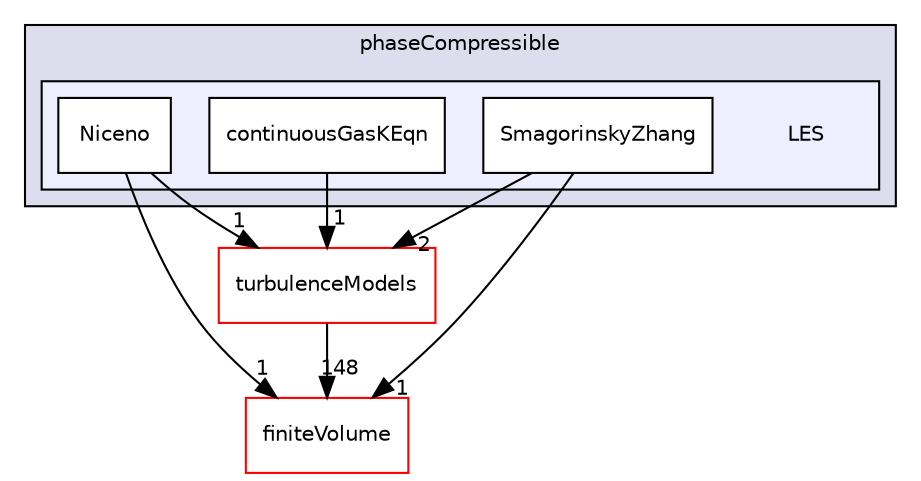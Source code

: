 digraph "src/TurbulenceModels/phaseCompressible/LES" {
  bgcolor=transparent;
  compound=true
  node [ fontsize="10", fontname="Helvetica"];
  edge [ labelfontsize="10", labelfontname="Helvetica"];
  subgraph clusterdir_06975867f0e133b91c856f19c06af5a0 {
    graph [ bgcolor="#ddddee", pencolor="black", label="phaseCompressible" fontname="Helvetica", fontsize="10", URL="dir_06975867f0e133b91c856f19c06af5a0.html"]
  subgraph clusterdir_488cfc10b068d61dafd70f33fb089535 {
    graph [ bgcolor="#eeeeff", pencolor="black", label="" URL="dir_488cfc10b068d61dafd70f33fb089535.html"];
    dir_488cfc10b068d61dafd70f33fb089535 [shape=plaintext label="LES"];
    dir_60c3b15ed8e3743a17d64f1ff0f63438 [shape=box label="continuousGasKEqn" color="black" fillcolor="white" style="filled" URL="dir_60c3b15ed8e3743a17d64f1ff0f63438.html"];
    dir_3246c7dd2ae022c36ebcf2e07305c569 [shape=box label="Niceno" color="black" fillcolor="white" style="filled" URL="dir_3246c7dd2ae022c36ebcf2e07305c569.html"];
    dir_ef0e821fc4364f8b09625ec95c1f6496 [shape=box label="SmagorinskyZhang" color="black" fillcolor="white" style="filled" URL="dir_ef0e821fc4364f8b09625ec95c1f6496.html"];
  }
  }
  dir_9bd15774b555cf7259a6fa18f99fe99b [shape=box label="finiteVolume" color="red" URL="dir_9bd15774b555cf7259a6fa18f99fe99b.html"];
  dir_a3dc37bcacf99bb6122ed819dac99f09 [shape=box label="turbulenceModels" color="red" URL="dir_a3dc37bcacf99bb6122ed819dac99f09.html"];
  dir_60c3b15ed8e3743a17d64f1ff0f63438->dir_a3dc37bcacf99bb6122ed819dac99f09 [headlabel="1", labeldistance=1.5 headhref="dir_003095_000754.html"];
  dir_3246c7dd2ae022c36ebcf2e07305c569->dir_9bd15774b555cf7259a6fa18f99fe99b [headlabel="1", labeldistance=1.5 headhref="dir_003096_000896.html"];
  dir_3246c7dd2ae022c36ebcf2e07305c569->dir_a3dc37bcacf99bb6122ed819dac99f09 [headlabel="1", labeldistance=1.5 headhref="dir_003096_000754.html"];
  dir_ef0e821fc4364f8b09625ec95c1f6496->dir_9bd15774b555cf7259a6fa18f99fe99b [headlabel="1", labeldistance=1.5 headhref="dir_003097_000896.html"];
  dir_ef0e821fc4364f8b09625ec95c1f6496->dir_a3dc37bcacf99bb6122ed819dac99f09 [headlabel="2", labeldistance=1.5 headhref="dir_003097_000754.html"];
  dir_a3dc37bcacf99bb6122ed819dac99f09->dir_9bd15774b555cf7259a6fa18f99fe99b [headlabel="148", labeldistance=1.5 headhref="dir_000754_000896.html"];
}
